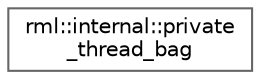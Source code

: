 digraph "类继承关系图"
{
 // LATEX_PDF_SIZE
  bgcolor="transparent";
  edge [fontname=Helvetica,fontsize=10,labelfontname=Helvetica,labelfontsize=10];
  node [fontname=Helvetica,fontsize=10,shape=box,height=0.2,width=0.4];
  rankdir="LR";
  Node0 [id="Node000000",label="rml::internal::private\l_thread_bag",height=0.2,width=0.4,color="grey40", fillcolor="white", style="filled",URL="$classrml_1_1internal_1_1private__thread__bag.html",tooltip="Bag of threads that are private to a client."];
}
